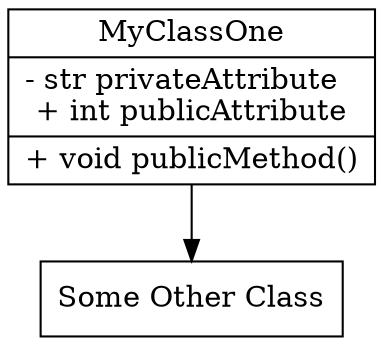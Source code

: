 digraph test
{
	node [shape=record]

	ClassOne
	[
		label= 
		"{
			MyClassOne|
			- str privateAttribute\l
			+ int publicAttribute|
			+ void publicMethod()
		}"
	]

	SomeOtherNode[label= "Some Other Class"]

	ClassOne -> SomeOtherNode
}
